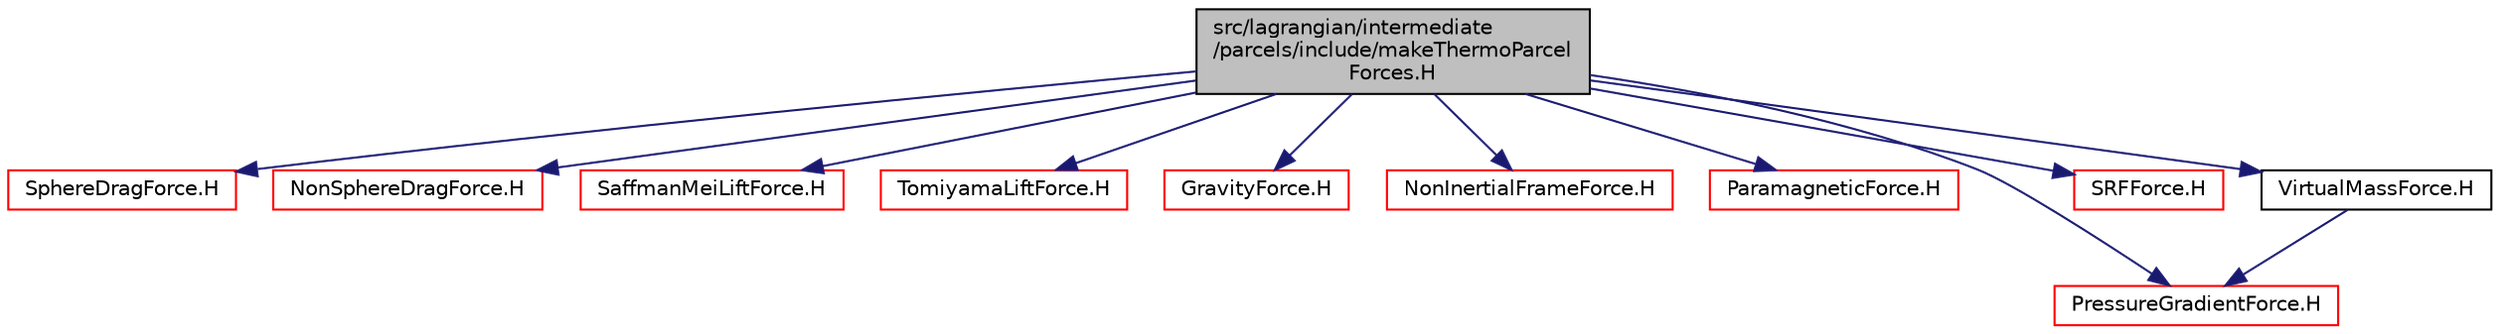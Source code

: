 digraph "src/lagrangian/intermediate/parcels/include/makeThermoParcelForces.H"
{
  bgcolor="transparent";
  edge [fontname="Helvetica",fontsize="10",labelfontname="Helvetica",labelfontsize="10"];
  node [fontname="Helvetica",fontsize="10",shape=record];
  Node1 [label="src/lagrangian/intermediate\l/parcels/include/makeThermoParcel\lForces.H",height=0.2,width=0.4,color="black", fillcolor="grey75", style="filled", fontcolor="black"];
  Node1 -> Node2 [color="midnightblue",fontsize="10",style="solid",fontname="Helvetica"];
  Node2 [label="SphereDragForce.H",height=0.2,width=0.4,color="red",URL="$a06808.html"];
  Node1 -> Node3 [color="midnightblue",fontsize="10",style="solid",fontname="Helvetica"];
  Node3 [label="NonSphereDragForce.H",height=0.2,width=0.4,color="red",URL="$a06804.html"];
  Node1 -> Node4 [color="midnightblue",fontsize="10",style="solid",fontname="Helvetica"];
  Node4 [label="SaffmanMeiLiftForce.H",height=0.2,width=0.4,color="red",URL="$a06820.html"];
  Node1 -> Node5 [color="midnightblue",fontsize="10",style="solid",fontname="Helvetica"];
  Node5 [label="TomiyamaLiftForce.H",height=0.2,width=0.4,color="red",URL="$a06822.html"];
  Node1 -> Node6 [color="midnightblue",fontsize="10",style="solid",fontname="Helvetica"];
  Node6 [label="GravityForce.H",height=0.2,width=0.4,color="red",URL="$a06814.html"];
  Node1 -> Node7 [color="midnightblue",fontsize="10",style="solid",fontname="Helvetica"];
  Node7 [label="NonInertialFrameForce.H",height=0.2,width=0.4,color="red",URL="$a06824.html"];
  Node1 -> Node8 [color="midnightblue",fontsize="10",style="solid",fontname="Helvetica"];
  Node8 [label="ParamagneticForce.H",height=0.2,width=0.4,color="red",URL="$a06827.html"];
  Node1 -> Node9 [color="midnightblue",fontsize="10",style="solid",fontname="Helvetica"];
  Node9 [label="PressureGradientForce.H",height=0.2,width=0.4,color="red",URL="$a06834.html"];
  Node1 -> Node10 [color="midnightblue",fontsize="10",style="solid",fontname="Helvetica"];
  Node10 [label="SRFForce.H",height=0.2,width=0.4,color="red",URL="$a06837.html"];
  Node1 -> Node11 [color="midnightblue",fontsize="10",style="solid",fontname="Helvetica"];
  Node11 [label="VirtualMassForce.H",height=0.2,width=0.4,color="black",URL="$a06839.html"];
  Node11 -> Node9 [color="midnightblue",fontsize="10",style="solid",fontname="Helvetica"];
}
